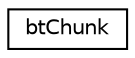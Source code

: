 digraph "Graphical Class Hierarchy"
{
  edge [fontname="Helvetica",fontsize="10",labelfontname="Helvetica",labelfontsize="10"];
  node [fontname="Helvetica",fontsize="10",shape=record];
  rankdir="LR";
  Node1 [label="btChunk",height=0.2,width=0.4,color="black", fillcolor="white", style="filled",URL="$classbt_chunk.html"];
}
